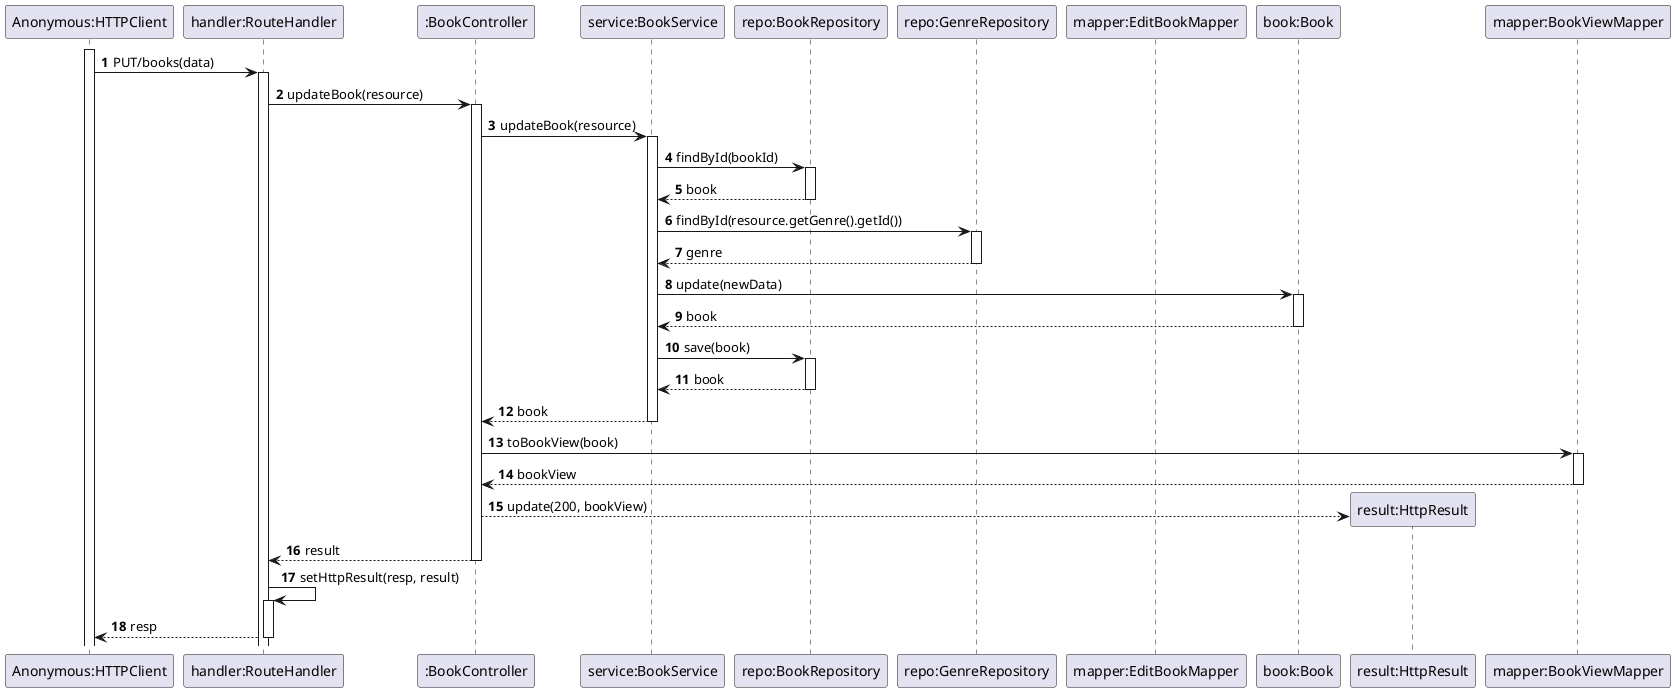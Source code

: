 @startuml

'https://plantuml.com/sequence-diagram

autoactivate on
autonumber

participant "Anonymous:HTTPClient" as HTTPClient
participant "handler:RouteHandler" as System
participant ":BookController" as Ctrl
participant "service:BookService" as Service
participant "repo:BookRepository" as Repo
participant "repo:GenreRepository" as GenreRepo
participant "mapper:EditBookMapper" as EditBookMapper
participant "book:Book" as Book
participant "result:HttpResult" as Result
participant "mapper:BookViewMapper" as ViewMapper

activate HTTPClient


HTTPClient -> System: PUT/books(data)
System -> Ctrl: updateBook(resource)
Ctrl -> Service: updateBook(resource)
Service -> Repo: findById(bookId)
Repo --> Service: book
Service -> GenreRepo: findById(resource.getGenre().getId())
GenreRepo --> Service: genre
Service -> Book: update(newData)
Book --> Service: book
Service -> Repo: save(book)
Repo --> Service: book
Service --> Ctrl: book
Ctrl -> ViewMapper: toBookView(book)
ViewMapper --> Ctrl: bookView
Ctrl --> Result**: update(200, bookView)
Ctrl --> System: result
System -> System: setHttpResult(resp, result)
System --> HTTPClient: resp

@enduml

